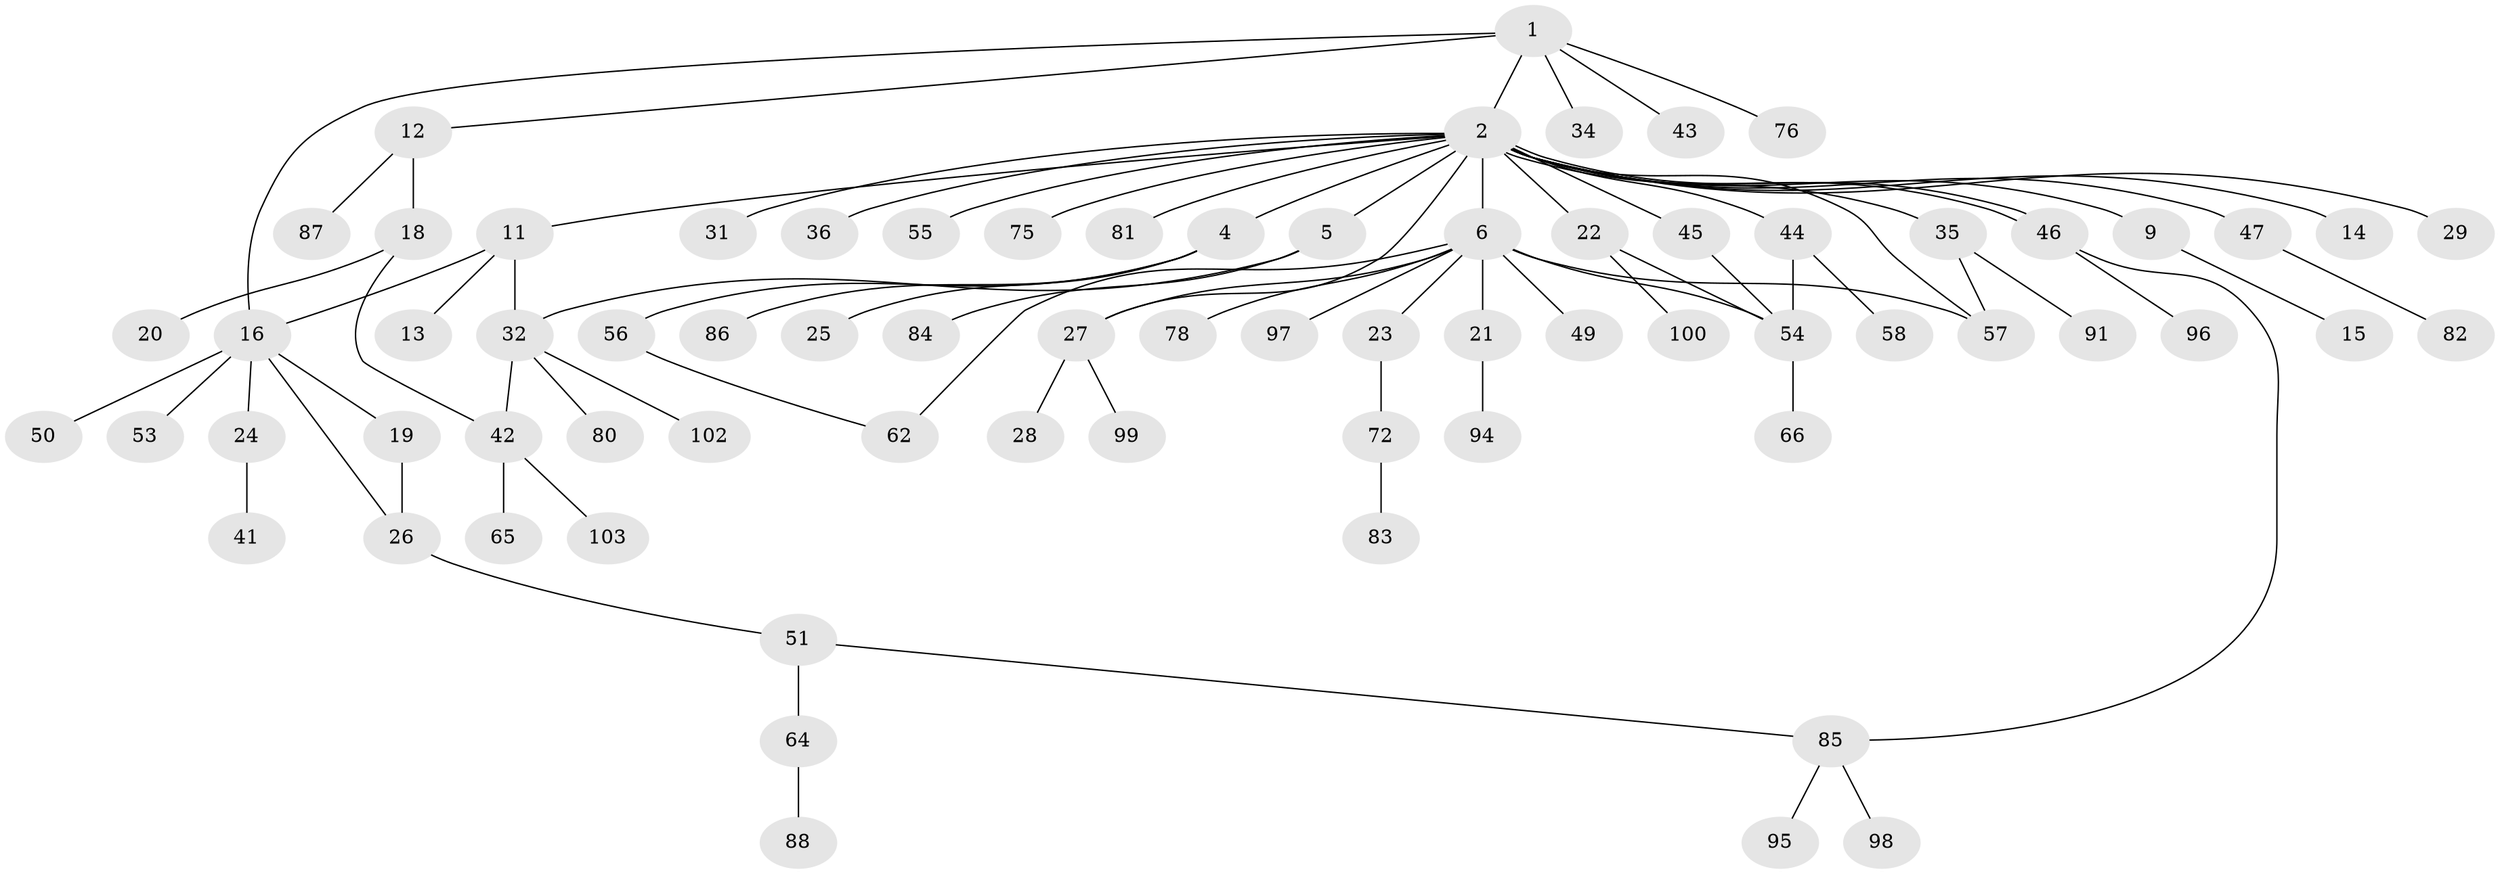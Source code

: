 // original degree distribution, {3: 0.10576923076923077, 16: 0.009615384615384616, 4: 0.10576923076923077, 6: 0.028846153846153848, 5: 0.028846153846153848, 9: 0.009615384615384616, 2: 0.16346153846153846, 1: 0.5384615384615384, 7: 0.009615384615384616}
// Generated by graph-tools (version 1.1) at 2025/18/03/04/25 18:18:24]
// undirected, 72 vertices, 84 edges
graph export_dot {
graph [start="1"]
  node [color=gray90,style=filled];
  1 [super="+7"];
  2 [super="+48+3"];
  4 [super="+10+77"];
  5 [super="+79"];
  6 [super="+33+17"];
  9;
  11 [super="+38"];
  12;
  13;
  14;
  15;
  16 [super="+40+39"];
  18;
  19;
  20;
  21;
  22 [super="+70"];
  23;
  24;
  25 [super="+37"];
  26 [super="+74"];
  27;
  28;
  29 [super="+30"];
  31;
  32 [super="+69+71+67+93"];
  34;
  35;
  36;
  41;
  42 [super="+59"];
  43;
  44 [super="+52"];
  45;
  46;
  47;
  49;
  50;
  51;
  53;
  54;
  55;
  56;
  57 [super="+89+90"];
  58;
  62 [super="+104"];
  64;
  65 [super="+101"];
  66;
  72;
  75;
  76;
  78;
  80;
  81;
  82;
  83;
  84;
  85;
  86 [super="+92"];
  87;
  88;
  91;
  94;
  95;
  96;
  97;
  98;
  99;
  100;
  102;
  103;
  1 -- 2;
  1 -- 12;
  1 -- 16;
  1 -- 34;
  1 -- 43;
  1 -- 76;
  2 -- 4;
  2 -- 5;
  2 -- 6;
  2 -- 9;
  2 -- 22;
  2 -- 27;
  2 -- 29;
  2 -- 35;
  2 -- 44;
  2 -- 46;
  2 -- 46;
  2 -- 55;
  2 -- 75;
  2 -- 36;
  2 -- 11;
  2 -- 45;
  2 -- 14;
  2 -- 47;
  2 -- 81;
  2 -- 57;
  2 -- 31;
  4 -- 56;
  4 -- 25;
  4 -- 86;
  5 -- 32;
  5 -- 84;
  6 -- 21;
  6 -- 23;
  6 -- 27;
  6 -- 97;
  6 -- 49;
  6 -- 54;
  6 -- 62;
  6 -- 57;
  6 -- 78;
  9 -- 15;
  11 -- 13;
  11 -- 16;
  11 -- 32;
  12 -- 18;
  12 -- 87;
  16 -- 19;
  16 -- 24;
  16 -- 50;
  16 -- 26;
  16 -- 53;
  18 -- 20;
  18 -- 42;
  19 -- 26;
  21 -- 94;
  22 -- 54;
  22 -- 100;
  23 -- 72;
  24 -- 41;
  26 -- 51;
  27 -- 28;
  27 -- 99;
  32 -- 102;
  32 -- 80;
  32 -- 42;
  35 -- 91;
  35 -- 57;
  42 -- 65;
  42 -- 103;
  44 -- 54;
  44 -- 58;
  45 -- 54;
  46 -- 85;
  46 -- 96;
  47 -- 82;
  51 -- 64;
  51 -- 85;
  54 -- 66;
  56 -- 62;
  64 -- 88;
  72 -- 83;
  85 -- 95;
  85 -- 98;
}
